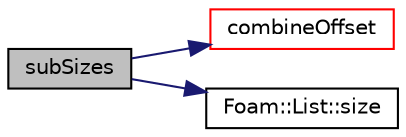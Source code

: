 digraph "subSizes"
{
  bgcolor="transparent";
  edge [fontname="Helvetica",fontsize="10",labelfontname="Helvetica",labelfontsize="10"];
  node [fontname="Helvetica",fontsize="10",shape=record];
  rankdir="LR";
  Node104 [label="subSizes",height=0.2,width=0.4,color="black", fillcolor="grey75", style="filled", fontcolor="black"];
  Node104 -> Node105 [color="midnightblue",fontsize="10",style="solid",fontname="Helvetica"];
  Node105 [label="combineOffset",height=0.2,width=0.4,color="red",URL="$a21884.html#a20467f0f81b1b50361f0ca74657a8ef5",tooltip="Like combine but also offsets sublists based on passed sizes. "];
  Node104 -> Node112 [color="midnightblue",fontsize="10",style="solid",fontname="Helvetica"];
  Node112 [label="Foam::List::size",height=0.2,width=0.4,color="black",URL="$a26833.html#a8a5f6fa29bd4b500caf186f60245b384",tooltip="Override size to be inconsistent with allocated storage. "];
}
